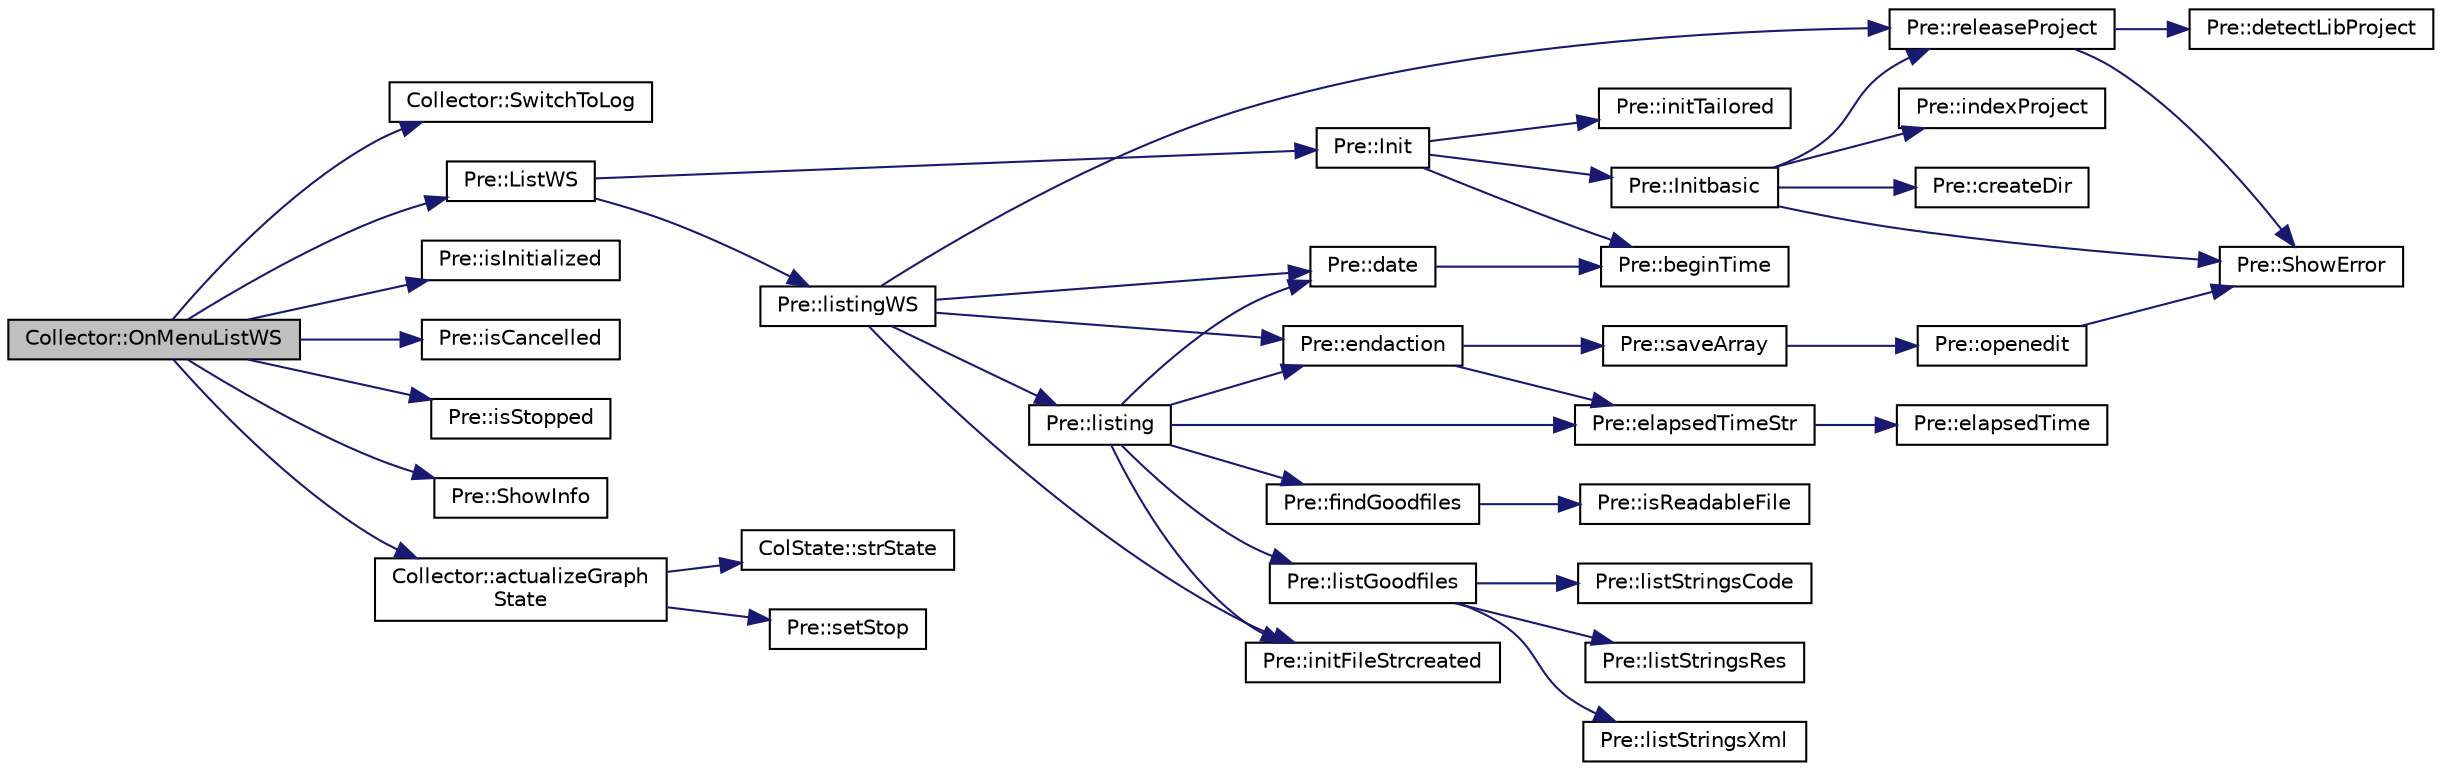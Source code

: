 digraph "Collector::OnMenuListWS"
{
  edge [fontname="Helvetica",fontsize="10",labelfontname="Helvetica",labelfontsize="10"];
  node [fontname="Helvetica",fontsize="10",shape=record];
  rankdir="LR";
  Node433 [label="Collector::OnMenuListWS",height=0.2,width=0.4,color="black", fillcolor="grey75", style="filled", fontcolor="black"];
  Node433 -> Node434 [color="midnightblue",fontsize="10",style="solid",fontname="Helvetica"];
  Node434 [label="Collector::SwitchToLog",height=0.2,width=0.4,color="black", fillcolor="white", style="filled",URL="$class_collector.html#a2ac54bb5839f0a7469edfa5f9d23424b"];
  Node433 -> Node435 [color="midnightblue",fontsize="10",style="solid",fontname="Helvetica"];
  Node435 [label="Pre::ListWS",height=0.2,width=0.4,color="black", fillcolor="white", style="filled",URL="$class_pre.html#aa9b0b0f3b571d8c8b511ed3134d26bb4",tooltip="List strings to be translated in workspace. "];
  Node435 -> Node436 [color="midnightblue",fontsize="10",style="solid",fontname="Helvetica"];
  Node436 [label="Pre::Init",height=0.2,width=0.4,color="black", fillcolor="white", style="filled",URL="$class_pre.html#ae5dcb49f219ed8e69e128492e8fc59a1",tooltip="Global initialization. "];
  Node436 -> Node437 [color="midnightblue",fontsize="10",style="solid",fontname="Helvetica"];
  Node437 [label="Pre::Initbasic",height=0.2,width=0.4,color="black", fillcolor="white", style="filled",URL="$class_pre.html#a2fa55792ca24df3e4aa7cab4172cda75",tooltip=" "];
  Node437 -> Node438 [color="midnightblue",fontsize="10",style="solid",fontname="Helvetica"];
  Node438 [label="Pre::ShowError",height=0.2,width=0.4,color="black", fillcolor="white", style="filled",URL="$class_pre.html#ad6c83ed54f3f22abcc25ee1de4581a04",tooltip="Call to &#39;cbMessageBox(_mes, \"\", wxICON_ERROR)&#39;. "];
  Node437 -> Node439 [color="midnightblue",fontsize="10",style="solid",fontname="Helvetica"];
  Node439 [label="Pre::indexProject",height=0.2,width=0.4,color="black", fillcolor="white", style="filled",URL="$class_pre.html#a75af572e2d1e33e7d85535e839b28e3b",tooltip="Give a project index. "];
  Node437 -> Node440 [color="midnightblue",fontsize="10",style="solid",fontname="Helvetica"];
  Node440 [label="Pre::releaseProject",height=0.2,width=0.4,color="black", fillcolor="white", style="filled",URL="$class_pre.html#a1bfa14311a5693b175f8985e49fc976d",tooltip="Release all variables. "];
  Node440 -> Node441 [color="midnightblue",fontsize="10",style="solid",fontname="Helvetica"];
  Node441 [label="Pre::detectLibProject",height=0.2,width=0.4,color="black", fillcolor="white", style="filled",URL="$class_pre.html#aaf295c590dcdc8b93ef190c23150a134",tooltip="Detects the current libraries for project. "];
  Node440 -> Node438 [color="midnightblue",fontsize="10",style="solid",fontname="Helvetica"];
  Node437 -> Node442 [color="midnightblue",fontsize="10",style="solid",fontname="Helvetica"];
  Node442 [label="Pre::createDir",height=0.2,width=0.4,color="black", fillcolor="white", style="filled",URL="$class_pre.html#af917f0ecc9c5aedb69524ac74eb1004b",tooltip="Create a directory. "];
  Node436 -> Node443 [color="midnightblue",fontsize="10",style="solid",fontname="Helvetica"];
  Node443 [label="Pre::initTailored",height=0.2,width=0.4,color="black", fillcolor="white", style="filled",URL="$class_pre.html#abf68866bcaffe0e09fcb298bb186c325",tooltip="specific initialisation by inherited type "];
  Node436 -> Node444 [color="midnightblue",fontsize="10",style="solid",fontname="Helvetica"];
  Node444 [label="Pre::beginTime",height=0.2,width=0.4,color="black", fillcolor="white", style="filled",URL="$class_pre.html#a2d948e57ad61a7fe18e25d70d5c3929e",tooltip="Startup time. "];
  Node435 -> Node445 [color="midnightblue",fontsize="10",style="solid",fontname="Helvetica"];
  Node445 [label="Pre::listingWS",height=0.2,width=0.4,color="black", fillcolor="white", style="filled",URL="$class_pre.html#a0236657277d3ebf2dc392a6f05e215c5",tooltip="Search and memorize strings to be extracted from workspace. "];
  Node445 -> Node446 [color="midnightblue",fontsize="10",style="solid",fontname="Helvetica"];
  Node446 [label="Pre::initFileStrcreated",height=0.2,width=0.4,color="black", fillcolor="white", style="filled",URL="$class_pre.html#aa2b44ed6f152aecda674ade4ca12666f",tooltip="Initialization of a table for temporary file. "];
  Node445 -> Node447 [color="midnightblue",fontsize="10",style="solid",fontname="Helvetica"];
  Node447 [label="Pre::date",height=0.2,width=0.4,color="black", fillcolor="white", style="filled",URL="$class_pre.html#ac79cc09d7d7cf858c712c8c8c9e2cbbb",tooltip="Give a date. "];
  Node447 -> Node444 [color="midnightblue",fontsize="10",style="solid",fontname="Helvetica"];
  Node445 -> Node448 [color="midnightblue",fontsize="10",style="solid",fontname="Helvetica"];
  Node448 [label="Pre::listing",height=0.2,width=0.4,color="black", fillcolor="white", style="filled",URL="$class_pre.html#a58700da6472228a04e8b26033a63d438",tooltip="Search and memorize strings to be extracted. "];
  Node448 -> Node446 [color="midnightblue",fontsize="10",style="solid",fontname="Helvetica"];
  Node448 -> Node447 [color="midnightblue",fontsize="10",style="solid",fontname="Helvetica"];
  Node448 -> Node449 [color="midnightblue",fontsize="10",style="solid",fontname="Helvetica"];
  Node449 [label="Pre::findGoodfiles",height=0.2,width=0.4,color="black", fillcolor="white", style="filled",URL="$class_pre.html#a9077ad6294b11841149aab0d117bbed1",tooltip="Search the elegible files for extracting. "];
  Node449 -> Node450 [color="midnightblue",fontsize="10",style="solid",fontname="Helvetica"];
  Node450 [label="Pre::isReadableFile",height=0.2,width=0.4,color="black", fillcolor="white", style="filled",URL="$class_pre.html#a29bfd75a1870d5ee29079fed3aa19c0f",tooltip="Tests readability for chain collection. "];
  Node448 -> Node451 [color="midnightblue",fontsize="10",style="solid",fontname="Helvetica"];
  Node451 [label="Pre::elapsedTimeStr",height=0.2,width=0.4,color="black", fillcolor="white", style="filled",URL="$class_pre.html#af92a5e9fae6a6f83f66d4fdeade659b0",tooltip="Give a string duration. "];
  Node451 -> Node452 [color="midnightblue",fontsize="10",style="solid",fontname="Helvetica"];
  Node452 [label="Pre::elapsedTime",height=0.2,width=0.4,color="black", fillcolor="white", style="filled",URL="$class_pre.html#a791e3c73b0010092c43d718bfcf7e18d",tooltip="Give a duration. "];
  Node448 -> Node453 [color="midnightblue",fontsize="10",style="solid",fontname="Helvetica"];
  Node453 [label="Pre::listGoodfiles",height=0.2,width=0.4,color="black", fillcolor="white", style="filled",URL="$class_pre.html#a17cd9de411485392eb54054e59cb98a6",tooltip="List translatables strings from elegible files. "];
  Node453 -> Node454 [color="midnightblue",fontsize="10",style="solid",fontname="Helvetica"];
  Node454 [label="Pre::listStringsCode",height=0.2,width=0.4,color="black", fillcolor="white", style="filled",URL="$class_pre.html#a8749bb215cdcec374ce5ba54f6eb1d96",tooltip="Display the strings to be extracted of code file. "];
  Node453 -> Node455 [color="midnightblue",fontsize="10",style="solid",fontname="Helvetica"];
  Node455 [label="Pre::listStringsRes",height=0.2,width=0.4,color="black", fillcolor="white", style="filled",URL="$class_pre.html#af0380a09af5d19735a1220821492e5fe",tooltip="Display the strings to be extracted of resource file. "];
  Node453 -> Node456 [color="midnightblue",fontsize="10",style="solid",fontname="Helvetica"];
  Node456 [label="Pre::listStringsXml",height=0.2,width=0.4,color="black", fillcolor="white", style="filled",URL="$class_pre.html#a48a5451b9da56e0529fda051e09c35d4",tooltip="Display the strings to be extracted of xml file. "];
  Node448 -> Node457 [color="midnightblue",fontsize="10",style="solid",fontname="Helvetica"];
  Node457 [label="Pre::endaction",height=0.2,width=0.4,color="black", fillcolor="white", style="filled",URL="$class_pre.html#a20b3015ebd4f0ca5e4fcd2fdc6022e20",tooltip="Display messages of ending listing or extracting. "];
  Node457 -> Node458 [color="midnightblue",fontsize="10",style="solid",fontname="Helvetica"];
  Node458 [label="Pre::saveArray",height=0.2,width=0.4,color="black", fillcolor="white", style="filled",URL="$class_pre.html#aa49a3d0de7b6c7ac7951ce8dd505ecb6",tooltip="Save an array to disk and open the file in &#39;Editor&#39;. "];
  Node458 -> Node459 [color="midnightblue",fontsize="10",style="solid",fontname="Helvetica"];
  Node459 [label="Pre::openedit",height=0.2,width=0.4,color="black", fillcolor="white", style="filled",URL="$class_pre.html#a0c41270b1d60e164c94c286213bdfd18",tooltip="Display a file to editor. "];
  Node459 -> Node438 [color="midnightblue",fontsize="10",style="solid",fontname="Helvetica"];
  Node457 -> Node451 [color="midnightblue",fontsize="10",style="solid",fontname="Helvetica"];
  Node445 -> Node440 [color="midnightblue",fontsize="10",style="solid",fontname="Helvetica"];
  Node445 -> Node457 [color="midnightblue",fontsize="10",style="solid",fontname="Helvetica"];
  Node433 -> Node460 [color="midnightblue",fontsize="10",style="solid",fontname="Helvetica"];
  Node460 [label="Pre::isInitialized",height=0.2,width=0.4,color="black", fillcolor="white", style="filled",URL="$class_pre.html#a5e59005efa7714a6a1eabfd44cd07222",tooltip="For globals boolan. "];
  Node433 -> Node461 [color="midnightblue",fontsize="10",style="solid",fontname="Helvetica"];
  Node461 [label="Pre::isCancelled",height=0.2,width=0.4,color="black", fillcolor="white", style="filled",URL="$class_pre.html#a982542e122fbc4d348a008c0e78987dd"];
  Node433 -> Node462 [color="midnightblue",fontsize="10",style="solid",fontname="Helvetica"];
  Node462 [label="Pre::isStopped",height=0.2,width=0.4,color="black", fillcolor="white", style="filled",URL="$class_pre.html#ae10818f194c0edbd93c84487241076fb"];
  Node433 -> Node463 [color="midnightblue",fontsize="10",style="solid",fontname="Helvetica"];
  Node463 [label="Pre::ShowInfo",height=0.2,width=0.4,color="black", fillcolor="white", style="filled",URL="$class_pre.html#a9129591c145d5f21bcc0e29fa84ef490",tooltip="Call to &#39;cbMessageBox(_mes, \"\", wxICON_INFORMATION)&#39;. "];
  Node433 -> Node464 [color="midnightblue",fontsize="10",style="solid",fontname="Helvetica"];
  Node464 [label="Collector::actualizeGraph\lState",height=0.2,width=0.4,color="black", fillcolor="white", style="filled",URL="$class_collector.html#afffa9eed798f9788a774ad69043bde98",tooltip="Enable the menu items of &#39;&Collect&#39; and tools bar &#39;Collector&#39;. "];
  Node464 -> Node465 [color="midnightblue",fontsize="10",style="solid",fontname="Helvetica"];
  Node465 [label="ColState::strState",height=0.2,width=0.4,color="black", fillcolor="white", style="filled",URL="$class_col_state.html#ab0e0c201acbe2047e08c8a84e7a1da6b",tooltip="Returns a string corresponding to the state of the &#39;Collector&#39; state graph. "];
  Node464 -> Node466 [color="midnightblue",fontsize="10",style="solid",fontname="Helvetica"];
  Node466 [label="Pre::setStop",height=0.2,width=0.4,color="black", fillcolor="white", style="filled",URL="$class_pre.html#ad6e796a5a90943a4e4aa89ca4632717f",tooltip="Set stop complement file creating. "];
}
